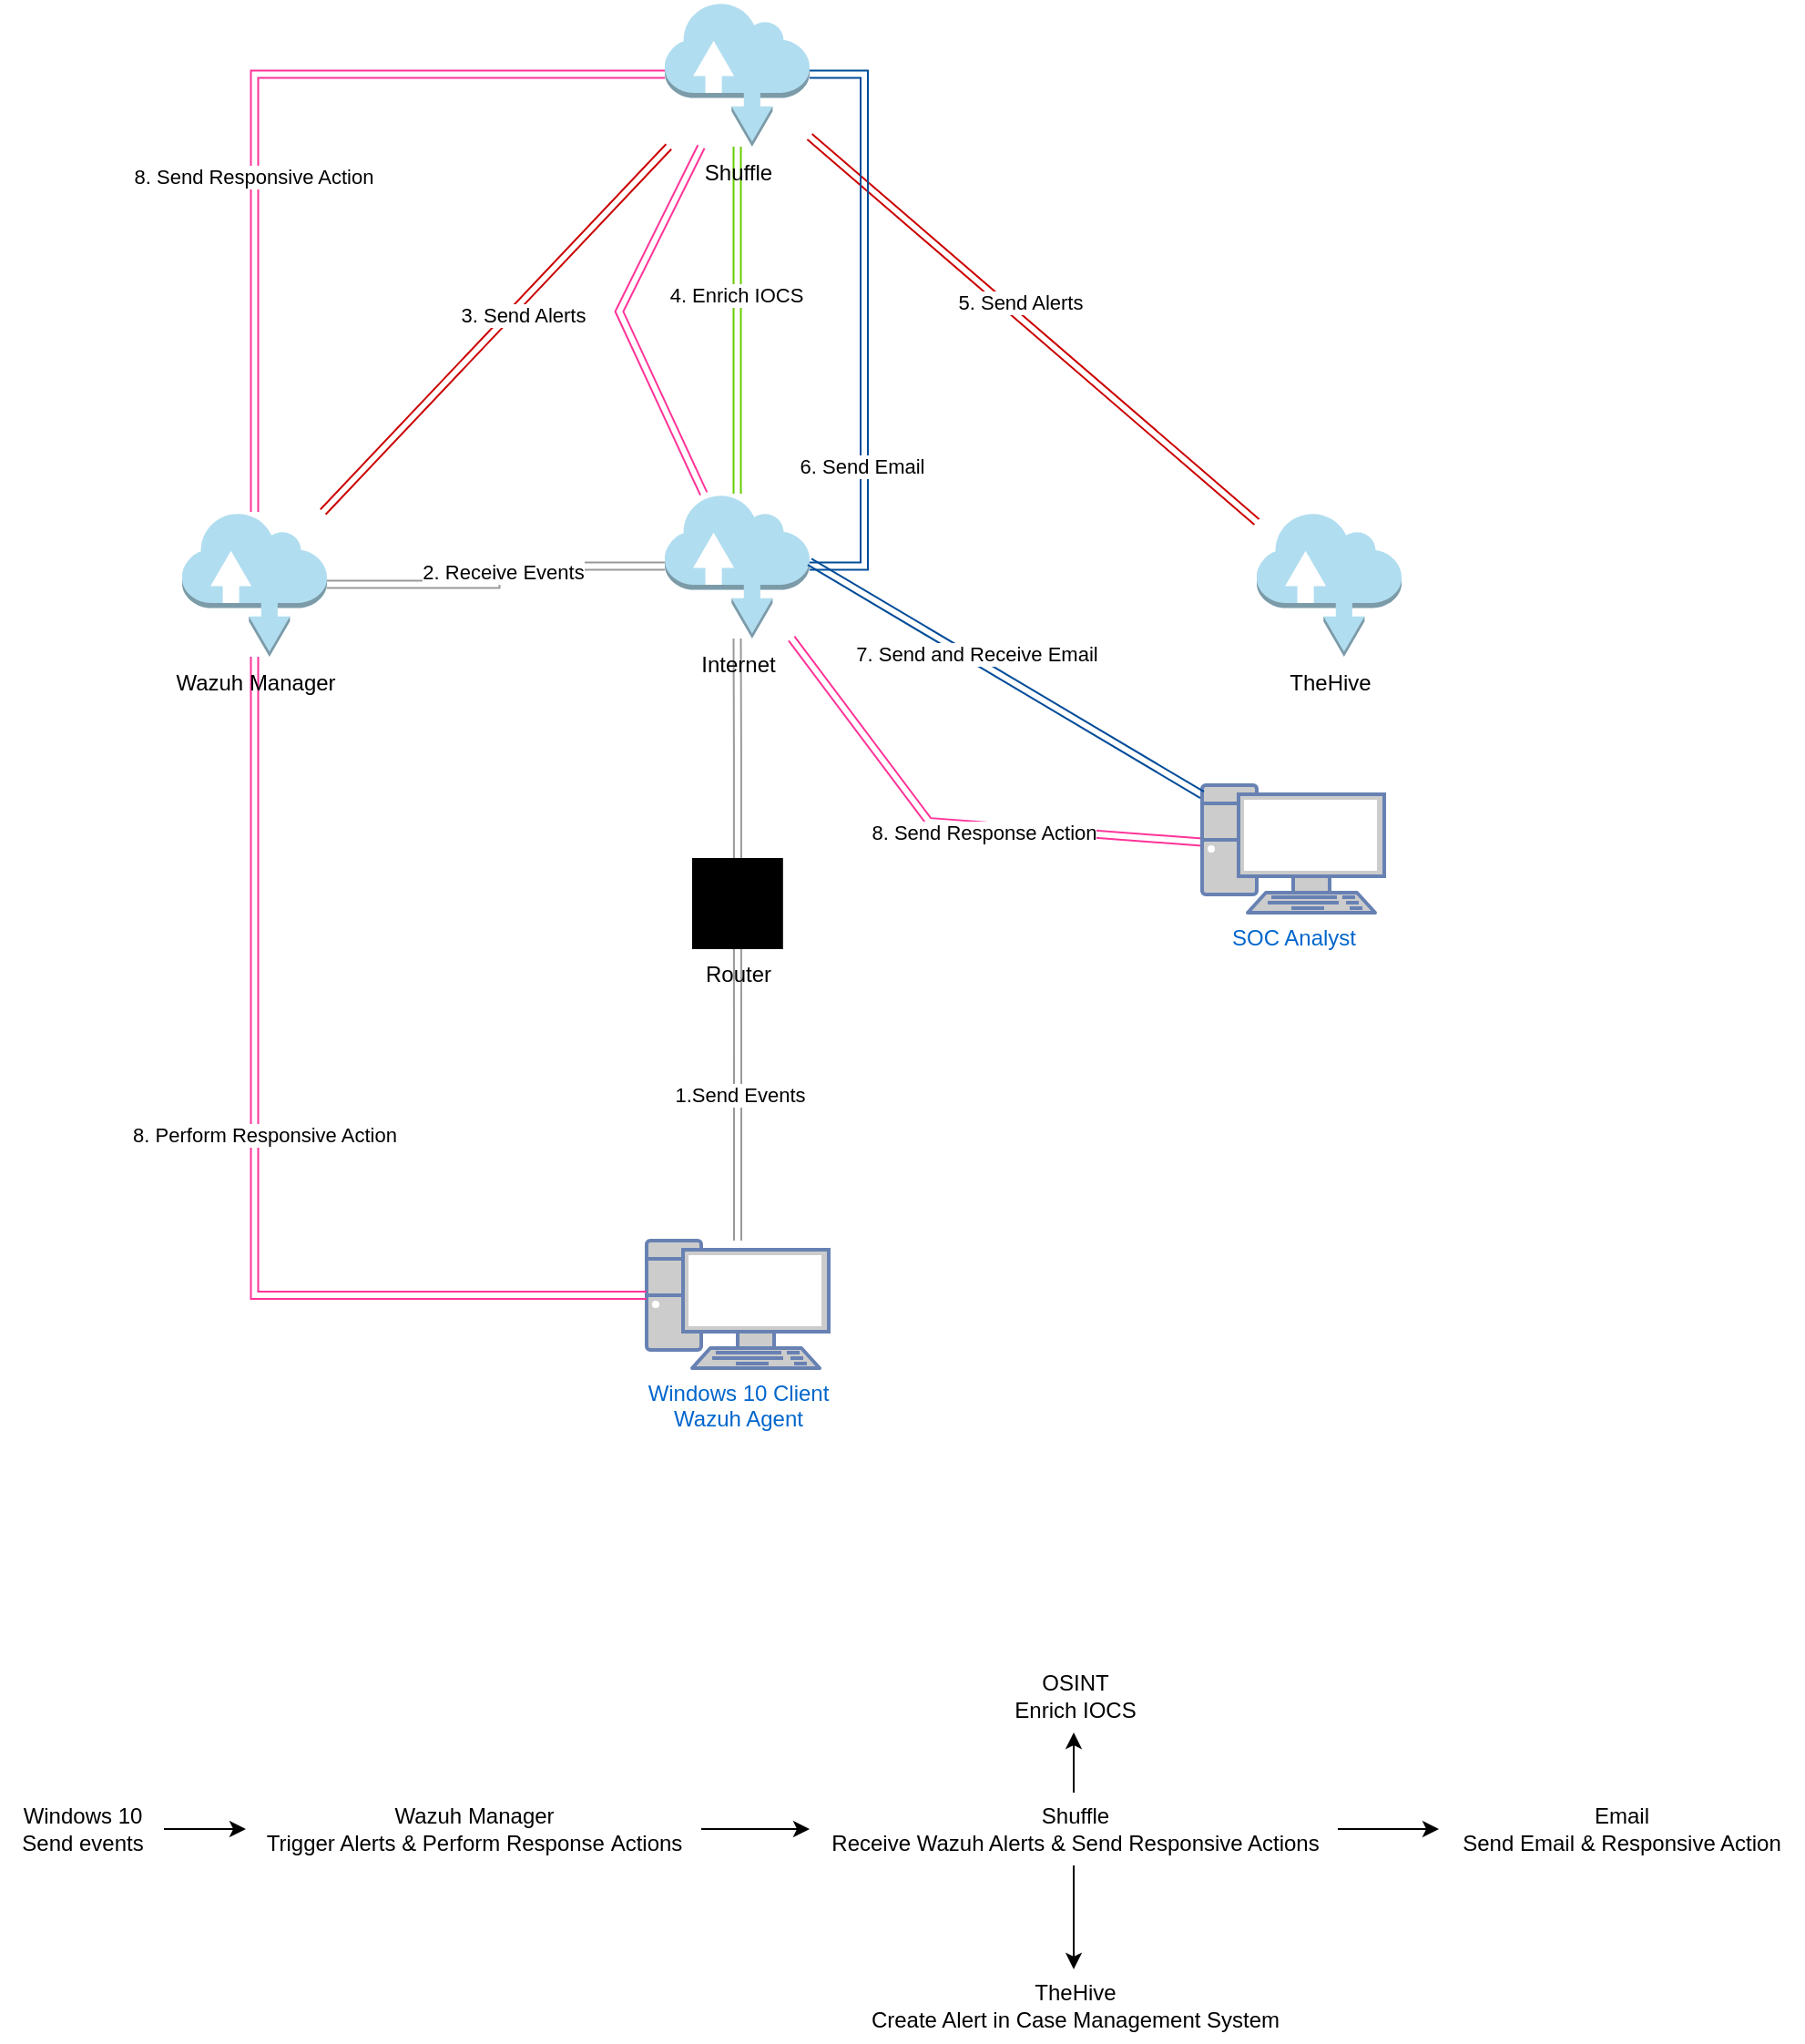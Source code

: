 <mxfile version="26.0.14">
  <diagram name="Page-1" id="BD34WWjabv434RT4bymT">
    <mxGraphModel dx="1434" dy="1886" grid="1" gridSize="10" guides="1" tooltips="1" connect="1" arrows="1" fold="1" page="1" pageScale="1" pageWidth="850" pageHeight="1100" math="0" shadow="0">
      <root>
        <mxCell id="0" />
        <mxCell id="1" parent="0" />
        <mxCell id="uMUd2mh9hgz1i7TkNqJM-9" value="" style="edgeStyle=orthogonalEdgeStyle;rounded=0;orthogonalLoop=1;jettySize=auto;html=1;startArrow=classic;startFill=1;shape=link;fillColor=#bac8d3;strokeColor=#999999;" edge="1" parent="1" source="uMUd2mh9hgz1i7TkNqJM-2" target="uMUd2mh9hgz1i7TkNqJM-3">
          <mxGeometry relative="1" as="geometry" />
        </mxCell>
        <mxCell id="uMUd2mh9hgz1i7TkNqJM-21" value="1.Send Events" style="edgeLabel;html=1;align=center;verticalAlign=middle;resizable=0;points=[];" vertex="1" connectable="0" parent="uMUd2mh9hgz1i7TkNqJM-9">
          <mxGeometry x="0.002" y="-1" relative="1" as="geometry">
            <mxPoint as="offset" />
          </mxGeometry>
        </mxCell>
        <mxCell id="uMUd2mh9hgz1i7TkNqJM-2" value="Windows 10 Client&lt;div&gt;Wazuh Agent&lt;/div&gt;" style="fontColor=#0066CC;verticalAlign=top;verticalLabelPosition=bottom;labelPosition=center;align=center;html=1;outlineConnect=0;fillColor=#CCCCCC;strokeColor=#6881B3;gradientColor=none;gradientDirection=north;strokeWidth=2;shape=mxgraph.networks.pc;" vertex="1" parent="1">
          <mxGeometry x="375" y="470" width="100" height="70" as="geometry" />
        </mxCell>
        <mxCell id="uMUd2mh9hgz1i7TkNqJM-10" value="" style="edgeStyle=orthogonalEdgeStyle;rounded=0;orthogonalLoop=1;jettySize=auto;html=1;shape=link;strokeColor=#999999;" edge="1" parent="1" source="uMUd2mh9hgz1i7TkNqJM-3" target="uMUd2mh9hgz1i7TkNqJM-4">
          <mxGeometry relative="1" as="geometry" />
        </mxCell>
        <mxCell id="uMUd2mh9hgz1i7TkNqJM-3" value="Router" style="sketch=0;verticalLabelPosition=bottom;sketch=0;aspect=fixed;html=1;verticalAlign=top;strokeColor=none;fillColor=#000000;align=center;outlineConnect=0;pointerEvents=1;shape=mxgraph.citrix2.wifi_router;" vertex="1" parent="1">
          <mxGeometry x="400" y="260" width="49.9" height="50" as="geometry" />
        </mxCell>
        <mxCell id="uMUd2mh9hgz1i7TkNqJM-11" value="" style="edgeStyle=orthogonalEdgeStyle;rounded=0;orthogonalLoop=1;jettySize=auto;html=1;shape=link;strokeColor=#999999;" edge="1" parent="1" source="uMUd2mh9hgz1i7TkNqJM-4" target="uMUd2mh9hgz1i7TkNqJM-5">
          <mxGeometry relative="1" as="geometry" />
        </mxCell>
        <mxCell id="uMUd2mh9hgz1i7TkNqJM-13" value="2. Receive Events" style="edgeLabel;html=1;align=center;verticalAlign=middle;resizable=0;points=[];" vertex="1" connectable="0" parent="uMUd2mh9hgz1i7TkNqJM-11">
          <mxGeometry x="-0.02" y="3" relative="1" as="geometry">
            <mxPoint as="offset" />
          </mxGeometry>
        </mxCell>
        <mxCell id="uMUd2mh9hgz1i7TkNqJM-31" style="rounded=0;orthogonalLoop=1;jettySize=auto;html=1;shape=link;strokeColor=#FF3399;" edge="1" parent="1" source="uMUd2mh9hgz1i7TkNqJM-4" target="uMUd2mh9hgz1i7TkNqJM-7">
          <mxGeometry relative="1" as="geometry">
            <Array as="points">
              <mxPoint x="360" y="-40" />
            </Array>
          </mxGeometry>
        </mxCell>
        <mxCell id="uMUd2mh9hgz1i7TkNqJM-4" value="Internet" style="outlineConnect=0;dashed=0;verticalLabelPosition=bottom;verticalAlign=top;align=center;html=1;shape=mxgraph.aws3.internet;fillColor=#b1ddf0;strokeColor=#10739e;" vertex="1" parent="1">
          <mxGeometry x="385" y="60" width="79.5" height="79.5" as="geometry" />
        </mxCell>
        <mxCell id="uMUd2mh9hgz1i7TkNqJM-16" style="rounded=0;orthogonalLoop=1;jettySize=auto;html=1;shape=link;strokeColor=#CC0000;" edge="1" parent="1" source="uMUd2mh9hgz1i7TkNqJM-5" target="uMUd2mh9hgz1i7TkNqJM-7">
          <mxGeometry relative="1" as="geometry" />
        </mxCell>
        <mxCell id="uMUd2mh9hgz1i7TkNqJM-17" value="3. Send Alerts" style="edgeLabel;html=1;align=center;verticalAlign=middle;resizable=0;points=[];" vertex="1" connectable="0" parent="uMUd2mh9hgz1i7TkNqJM-16">
          <mxGeometry x="0.113" y="-5" relative="1" as="geometry">
            <mxPoint as="offset" />
          </mxGeometry>
        </mxCell>
        <mxCell id="uMUd2mh9hgz1i7TkNqJM-34" style="edgeStyle=orthogonalEdgeStyle;rounded=0;orthogonalLoop=1;jettySize=auto;html=1;shape=link;strokeColor=#FF3399;" edge="1" parent="1" source="uMUd2mh9hgz1i7TkNqJM-5" target="uMUd2mh9hgz1i7TkNqJM-2">
          <mxGeometry relative="1" as="geometry">
            <Array as="points">
              <mxPoint x="160" y="500" />
            </Array>
          </mxGeometry>
        </mxCell>
        <mxCell id="uMUd2mh9hgz1i7TkNqJM-35" value="8. Perform Responsive Action" style="edgeLabel;html=1;align=center;verticalAlign=middle;resizable=0;points=[];" vertex="1" connectable="0" parent="uMUd2mh9hgz1i7TkNqJM-34">
          <mxGeometry x="-0.072" y="5" relative="1" as="geometry">
            <mxPoint as="offset" />
          </mxGeometry>
        </mxCell>
        <mxCell id="uMUd2mh9hgz1i7TkNqJM-5" value="Wazuh Manager" style="outlineConnect=0;dashed=0;verticalLabelPosition=bottom;verticalAlign=top;align=center;html=1;shape=mxgraph.aws3.internet;fillColor=#b1ddf0;strokeColor=#10739e;" vertex="1" parent="1">
          <mxGeometry x="120" y="70" width="79.5" height="79.5" as="geometry" />
        </mxCell>
        <mxCell id="uMUd2mh9hgz1i7TkNqJM-6" value="TheHive" style="outlineConnect=0;dashed=0;verticalLabelPosition=bottom;verticalAlign=top;align=center;html=1;shape=mxgraph.aws3.internet;fillColor=#b1ddf0;strokeColor=#10739e;" vertex="1" parent="1">
          <mxGeometry x="710" y="70" width="79.5" height="79.5" as="geometry" />
        </mxCell>
        <mxCell id="uMUd2mh9hgz1i7TkNqJM-18" style="edgeStyle=orthogonalEdgeStyle;rounded=0;orthogonalLoop=1;jettySize=auto;html=1;shape=link;strokeColor=#66CC00;" edge="1" parent="1" source="uMUd2mh9hgz1i7TkNqJM-7" target="uMUd2mh9hgz1i7TkNqJM-4">
          <mxGeometry relative="1" as="geometry">
            <mxPoint x="425" y="-90.5" as="sourcePoint" />
            <mxPoint x="425" y="70" as="targetPoint" />
          </mxGeometry>
        </mxCell>
        <mxCell id="uMUd2mh9hgz1i7TkNqJM-19" value="4. Enrich IOCS" style="edgeLabel;html=1;align=center;verticalAlign=middle;resizable=0;points=[];" vertex="1" connectable="0" parent="uMUd2mh9hgz1i7TkNqJM-18">
          <mxGeometry x="-0.146" y="-1" relative="1" as="geometry">
            <mxPoint as="offset" />
          </mxGeometry>
        </mxCell>
        <mxCell id="uMUd2mh9hgz1i7TkNqJM-22" style="rounded=0;orthogonalLoop=1;jettySize=auto;html=1;shape=link;strokeColor=#CC0000;" edge="1" parent="1" source="uMUd2mh9hgz1i7TkNqJM-7" target="uMUd2mh9hgz1i7TkNqJM-6">
          <mxGeometry relative="1" as="geometry" />
        </mxCell>
        <mxCell id="uMUd2mh9hgz1i7TkNqJM-24" value="5. Send Alerts" style="edgeLabel;html=1;align=center;verticalAlign=middle;resizable=0;points=[];" vertex="1" connectable="0" parent="uMUd2mh9hgz1i7TkNqJM-22">
          <mxGeometry x="-0.097" y="6" relative="1" as="geometry">
            <mxPoint as="offset" />
          </mxGeometry>
        </mxCell>
        <mxCell id="uMUd2mh9hgz1i7TkNqJM-25" style="edgeStyle=entityRelationEdgeStyle;rounded=0;orthogonalLoop=1;jettySize=auto;html=1;shape=link;strokeColor=#004C99;" edge="1" parent="1" source="uMUd2mh9hgz1i7TkNqJM-7" target="uMUd2mh9hgz1i7TkNqJM-4">
          <mxGeometry relative="1" as="geometry">
            <mxPoint x="530" y="80" as="targetPoint" />
            <mxPoint x="464.5" y="-130.2" as="sourcePoint" />
            <Array as="points">
              <mxPoint x="480" y="-10" />
              <mxPoint x="400" />
            </Array>
          </mxGeometry>
        </mxCell>
        <mxCell id="uMUd2mh9hgz1i7TkNqJM-26" value="6. Send Email" style="edgeLabel;html=1;align=center;verticalAlign=middle;resizable=0;points=[];" vertex="1" connectable="0" parent="uMUd2mh9hgz1i7TkNqJM-25">
          <mxGeometry x="0.484" y="-2" relative="1" as="geometry">
            <mxPoint as="offset" />
          </mxGeometry>
        </mxCell>
        <mxCell id="uMUd2mh9hgz1i7TkNqJM-32" style="edgeStyle=orthogonalEdgeStyle;rounded=0;orthogonalLoop=1;jettySize=auto;html=1;shape=link;strokeColor=#FF3399;" edge="1" parent="1" source="uMUd2mh9hgz1i7TkNqJM-7" target="uMUd2mh9hgz1i7TkNqJM-5">
          <mxGeometry relative="1" as="geometry" />
        </mxCell>
        <mxCell id="uMUd2mh9hgz1i7TkNqJM-33" value="8. Send Responsive Action" style="edgeLabel;html=1;align=center;verticalAlign=middle;resizable=0;points=[];" vertex="1" connectable="0" parent="uMUd2mh9hgz1i7TkNqJM-32">
          <mxGeometry x="0.209" y="-1" relative="1" as="geometry">
            <mxPoint as="offset" />
          </mxGeometry>
        </mxCell>
        <mxCell id="uMUd2mh9hgz1i7TkNqJM-7" value="Shuffle" style="outlineConnect=0;dashed=0;verticalLabelPosition=bottom;verticalAlign=top;align=center;html=1;shape=mxgraph.aws3.internet;fillColor=#b1ddf0;strokeColor=#10739e;" vertex="1" parent="1">
          <mxGeometry x="385" y="-210" width="79.5" height="79.5" as="geometry" />
        </mxCell>
        <mxCell id="uMUd2mh9hgz1i7TkNqJM-29" style="rounded=0;orthogonalLoop=1;jettySize=auto;html=1;shape=link;strokeColor=#FF3399;" edge="1" parent="1" source="uMUd2mh9hgz1i7TkNqJM-8" target="uMUd2mh9hgz1i7TkNqJM-4">
          <mxGeometry relative="1" as="geometry">
            <Array as="points">
              <mxPoint x="530" y="240" />
            </Array>
          </mxGeometry>
        </mxCell>
        <mxCell id="uMUd2mh9hgz1i7TkNqJM-30" value="8. Send Response Action" style="edgeLabel;html=1;align=center;verticalAlign=middle;resizable=0;points=[];" vertex="1" connectable="0" parent="uMUd2mh9hgz1i7TkNqJM-29">
          <mxGeometry x="-0.13" y="3" relative="1" as="geometry">
            <mxPoint as="offset" />
          </mxGeometry>
        </mxCell>
        <mxCell id="uMUd2mh9hgz1i7TkNqJM-8" value="SOC Analyst" style="fontColor=#0066CC;verticalAlign=top;verticalLabelPosition=bottom;labelPosition=center;align=center;html=1;outlineConnect=0;fillColor=#CCCCCC;strokeColor=#6881B3;gradientColor=none;gradientDirection=north;strokeWidth=2;shape=mxgraph.networks.pc;" vertex="1" parent="1">
          <mxGeometry x="680" y="220" width="100" height="70" as="geometry" />
        </mxCell>
        <mxCell id="uMUd2mh9hgz1i7TkNqJM-27" style="rounded=0;orthogonalLoop=1;jettySize=auto;html=1;entryX=1;entryY=0.47;entryDx=0;entryDy=0;entryPerimeter=0;shape=link;strokeColor=#004C99;" edge="1" parent="1" source="uMUd2mh9hgz1i7TkNqJM-8" target="uMUd2mh9hgz1i7TkNqJM-4">
          <mxGeometry relative="1" as="geometry" />
        </mxCell>
        <mxCell id="uMUd2mh9hgz1i7TkNqJM-28" value="7. Send and Receive Email" style="edgeLabel;html=1;align=center;verticalAlign=middle;resizable=0;points=[];" vertex="1" connectable="0" parent="uMUd2mh9hgz1i7TkNqJM-27">
          <mxGeometry x="0.166" y="-3" relative="1" as="geometry">
            <mxPoint as="offset" />
          </mxGeometry>
        </mxCell>
        <mxCell id="uMUd2mh9hgz1i7TkNqJM-37" style="edgeStyle=orthogonalEdgeStyle;rounded=0;orthogonalLoop=1;jettySize=auto;html=1;" edge="1" parent="1" source="uMUd2mh9hgz1i7TkNqJM-36" target="uMUd2mh9hgz1i7TkNqJM-38">
          <mxGeometry relative="1" as="geometry">
            <mxPoint x="250" y="793" as="targetPoint" />
          </mxGeometry>
        </mxCell>
        <mxCell id="uMUd2mh9hgz1i7TkNqJM-36" value="Windows 10&lt;div&gt;Send events&lt;/div&gt;" style="text;html=1;align=center;verticalAlign=middle;resizable=0;points=[];autosize=1;strokeColor=none;fillColor=none;" vertex="1" parent="1">
          <mxGeometry x="20" y="773" width="90" height="40" as="geometry" />
        </mxCell>
        <mxCell id="uMUd2mh9hgz1i7TkNqJM-40" style="edgeStyle=orthogonalEdgeStyle;rounded=0;orthogonalLoop=1;jettySize=auto;html=1;" edge="1" parent="1" source="uMUd2mh9hgz1i7TkNqJM-38" target="uMUd2mh9hgz1i7TkNqJM-39">
          <mxGeometry relative="1" as="geometry" />
        </mxCell>
        <mxCell id="uMUd2mh9hgz1i7TkNqJM-38" value="Wazuh Manager&lt;div&gt;Trigger Alerts&amp;nbsp;&lt;span style=&quot;background-color: transparent; color: light-dark(rgb(0, 0, 0), rgb(255, 255, 255));&quot;&gt;&amp;amp; Perform Response&amp;nbsp;&lt;/span&gt;&lt;span style=&quot;background-color: transparent; color: light-dark(rgb(0, 0, 0), rgb(255, 255, 255));&quot;&gt;Actions&lt;/span&gt;&lt;/div&gt;" style="text;html=1;align=center;verticalAlign=middle;resizable=0;points=[];autosize=1;strokeColor=none;fillColor=none;" vertex="1" parent="1">
          <mxGeometry x="155" y="773" width="250" height="40" as="geometry" />
        </mxCell>
        <mxCell id="uMUd2mh9hgz1i7TkNqJM-42" style="edgeStyle=orthogonalEdgeStyle;rounded=0;orthogonalLoop=1;jettySize=auto;html=1;" edge="1" parent="1" source="uMUd2mh9hgz1i7TkNqJM-39" target="uMUd2mh9hgz1i7TkNqJM-41">
          <mxGeometry relative="1" as="geometry" />
        </mxCell>
        <mxCell id="uMUd2mh9hgz1i7TkNqJM-46" style="edgeStyle=orthogonalEdgeStyle;rounded=0;orthogonalLoop=1;jettySize=auto;html=1;" edge="1" parent="1" source="uMUd2mh9hgz1i7TkNqJM-39" target="uMUd2mh9hgz1i7TkNqJM-44">
          <mxGeometry relative="1" as="geometry" />
        </mxCell>
        <mxCell id="uMUd2mh9hgz1i7TkNqJM-48" style="edgeStyle=orthogonalEdgeStyle;rounded=0;orthogonalLoop=1;jettySize=auto;html=1;" edge="1" parent="1" source="uMUd2mh9hgz1i7TkNqJM-39" target="uMUd2mh9hgz1i7TkNqJM-47">
          <mxGeometry relative="1" as="geometry" />
        </mxCell>
        <mxCell id="uMUd2mh9hgz1i7TkNqJM-39" value="Shuffle&lt;div&gt;Receive Wazuh Alerts&amp;nbsp;&lt;span style=&quot;background-color: transparent; color: light-dark(rgb(0, 0, 0), rgb(255, 255, 255));&quot;&gt;&amp;amp; Send Responsive Actions&lt;/span&gt;&lt;/div&gt;" style="text;html=1;align=center;verticalAlign=middle;resizable=0;points=[];autosize=1;strokeColor=none;fillColor=none;" vertex="1" parent="1">
          <mxGeometry x="464.5" y="773" width="290" height="40" as="geometry" />
        </mxCell>
        <mxCell id="uMUd2mh9hgz1i7TkNqJM-41" value="OSINT&lt;div&gt;Enrich IOCS&lt;/div&gt;" style="text;html=1;align=center;verticalAlign=middle;resizable=0;points=[];autosize=1;strokeColor=none;fillColor=none;" vertex="1" parent="1">
          <mxGeometry x="564.5" y="700" width="90" height="40" as="geometry" />
        </mxCell>
        <mxCell id="uMUd2mh9hgz1i7TkNqJM-44" value="TheHive&lt;div&gt;Create Alert in Case Management System&lt;/div&gt;" style="text;html=1;align=center;verticalAlign=middle;resizable=0;points=[];autosize=1;strokeColor=none;fillColor=none;" vertex="1" parent="1">
          <mxGeometry x="484.5" y="870" width="250" height="40" as="geometry" />
        </mxCell>
        <mxCell id="uMUd2mh9hgz1i7TkNqJM-47" value="Email&lt;div&gt;Send Email &amp;amp; Responsive Action&lt;/div&gt;" style="text;html=1;align=center;verticalAlign=middle;resizable=0;points=[];autosize=1;strokeColor=none;fillColor=none;" vertex="1" parent="1">
          <mxGeometry x="810" y="773" width="200" height="40" as="geometry" />
        </mxCell>
      </root>
    </mxGraphModel>
  </diagram>
</mxfile>
